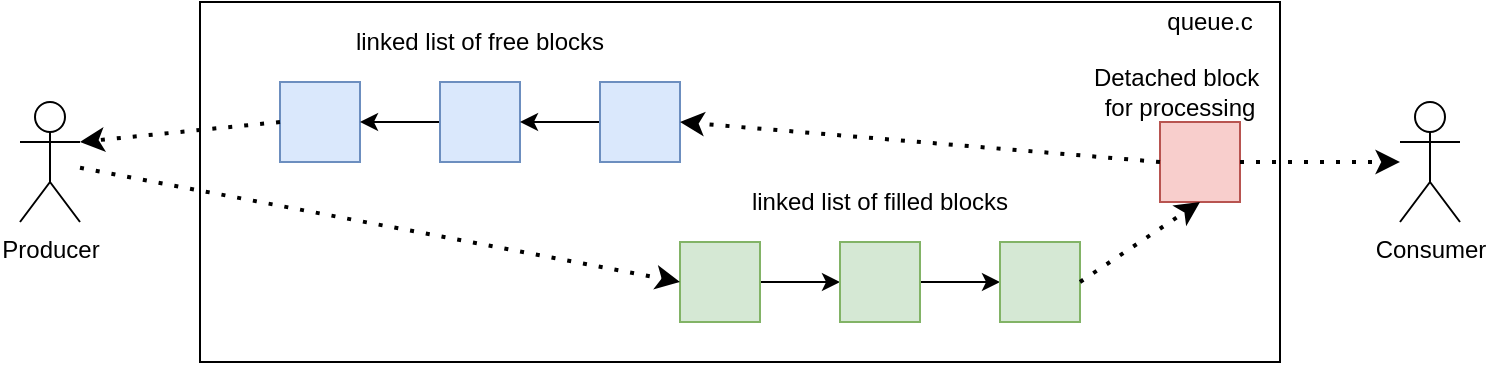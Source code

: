 <mxfile version="14.2.1" type="device"><diagram id="z7JCPNJoiY2V5C_MjJDs" name="Page-1"><mxGraphModel dx="946" dy="592" grid="1" gridSize="10" guides="1" tooltips="1" connect="1" arrows="1" fold="1" page="1" pageScale="1" pageWidth="827" pageHeight="1169" math="0" shadow="0"><root><mxCell id="0"/><mxCell id="1" parent="0"/><mxCell id="fcnBB30naDjbjXOuUTTH-12" value="" style="rounded=0;whiteSpace=wrap;html=1;" vertex="1" parent="1"><mxGeometry x="160" y="80" width="540" height="180" as="geometry"/></mxCell><mxCell id="fcnBB30naDjbjXOuUTTH-1" value="" style="rounded=0;whiteSpace=wrap;html=1;fillColor=#dae8fc;strokeColor=#6c8ebf;" vertex="1" parent="1"><mxGeometry x="200" y="120" width="40" height="40" as="geometry"/></mxCell><mxCell id="fcnBB30naDjbjXOuUTTH-3" style="edgeStyle=orthogonalEdgeStyle;rounded=0;orthogonalLoop=1;jettySize=auto;html=1;entryX=1;entryY=0.5;entryDx=0;entryDy=0;" edge="1" parent="1" source="fcnBB30naDjbjXOuUTTH-2" target="fcnBB30naDjbjXOuUTTH-1"><mxGeometry relative="1" as="geometry"/></mxCell><mxCell id="fcnBB30naDjbjXOuUTTH-2" value="" style="rounded=0;whiteSpace=wrap;html=1;fillColor=#dae8fc;strokeColor=#6c8ebf;" vertex="1" parent="1"><mxGeometry x="280" y="120" width="40" height="40" as="geometry"/></mxCell><mxCell id="fcnBB30naDjbjXOuUTTH-5" style="edgeStyle=orthogonalEdgeStyle;rounded=0;orthogonalLoop=1;jettySize=auto;html=1;entryX=1;entryY=0.5;entryDx=0;entryDy=0;" edge="1" parent="1" source="fcnBB30naDjbjXOuUTTH-4" target="fcnBB30naDjbjXOuUTTH-2"><mxGeometry relative="1" as="geometry"/></mxCell><mxCell id="fcnBB30naDjbjXOuUTTH-4" value="" style="rounded=0;whiteSpace=wrap;html=1;fillColor=#dae8fc;strokeColor=#6c8ebf;" vertex="1" parent="1"><mxGeometry x="360" y="120" width="40" height="40" as="geometry"/></mxCell><mxCell id="fcnBB30naDjbjXOuUTTH-10" style="edgeStyle=orthogonalEdgeStyle;rounded=0;orthogonalLoop=1;jettySize=auto;html=1;entryX=0;entryY=0.5;entryDx=0;entryDy=0;" edge="1" parent="1" source="fcnBB30naDjbjXOuUTTH-6" target="fcnBB30naDjbjXOuUTTH-7"><mxGeometry relative="1" as="geometry"/></mxCell><mxCell id="fcnBB30naDjbjXOuUTTH-6" value="" style="rounded=0;whiteSpace=wrap;html=1;fillColor=#d5e8d4;strokeColor=#82b366;" vertex="1" parent="1"><mxGeometry x="400" y="200" width="40" height="40" as="geometry"/></mxCell><mxCell id="fcnBB30naDjbjXOuUTTH-11" style="edgeStyle=orthogonalEdgeStyle;rounded=0;orthogonalLoop=1;jettySize=auto;html=1;entryX=0;entryY=0.5;entryDx=0;entryDy=0;" edge="1" parent="1" source="fcnBB30naDjbjXOuUTTH-7" target="fcnBB30naDjbjXOuUTTH-8"><mxGeometry relative="1" as="geometry"/></mxCell><mxCell id="fcnBB30naDjbjXOuUTTH-7" value="" style="rounded=0;whiteSpace=wrap;html=1;fillColor=#d5e8d4;strokeColor=#82b366;" vertex="1" parent="1"><mxGeometry x="480" y="200" width="40" height="40" as="geometry"/></mxCell><mxCell id="fcnBB30naDjbjXOuUTTH-8" value="" style="rounded=0;whiteSpace=wrap;html=1;fillColor=#d5e8d4;strokeColor=#82b366;" vertex="1" parent="1"><mxGeometry x="560" y="200" width="40" height="40" as="geometry"/></mxCell><mxCell id="fcnBB30naDjbjXOuUTTH-9" value="" style="rounded=0;whiteSpace=wrap;html=1;fillColor=#f8cecc;strokeColor=#b85450;" vertex="1" parent="1"><mxGeometry x="640" y="140" width="40" height="40" as="geometry"/></mxCell><mxCell id="fcnBB30naDjbjXOuUTTH-13" value="queue.c" style="text;html=1;strokeColor=none;fillColor=none;align=center;verticalAlign=middle;whiteSpace=wrap;rounded=0;" vertex="1" parent="1"><mxGeometry x="630" y="80" width="70" height="20" as="geometry"/></mxCell><mxCell id="fcnBB30naDjbjXOuUTTH-14" value="linked list of free blocks" style="text;html=1;strokeColor=none;fillColor=none;align=center;verticalAlign=middle;whiteSpace=wrap;rounded=0;" vertex="1" parent="1"><mxGeometry x="200" y="90" width="200" height="20" as="geometry"/></mxCell><mxCell id="fcnBB30naDjbjXOuUTTH-15" value="linked list of filled blocks" style="text;html=1;strokeColor=none;fillColor=none;align=center;verticalAlign=middle;whiteSpace=wrap;rounded=0;" vertex="1" parent="1"><mxGeometry x="400" y="170" width="200" height="20" as="geometry"/></mxCell><mxCell id="fcnBB30naDjbjXOuUTTH-16" value="Detached block&amp;nbsp;&lt;br&gt;for processing" style="text;html=1;strokeColor=none;fillColor=none;align=center;verticalAlign=middle;whiteSpace=wrap;rounded=0;" vertex="1" parent="1"><mxGeometry x="600" y="110" width="100" height="30" as="geometry"/></mxCell><mxCell id="fcnBB30naDjbjXOuUTTH-17" value="Producer" style="shape=umlActor;verticalLabelPosition=bottom;verticalAlign=top;html=1;outlineConnect=0;" vertex="1" parent="1"><mxGeometry x="70" y="130" width="30" height="60" as="geometry"/></mxCell><mxCell id="fcnBB30naDjbjXOuUTTH-18" value="" style="endArrow=classic;dashed=1;html=1;dashPattern=1 3;strokeWidth=2;exitX=0;exitY=0.5;exitDx=0;exitDy=0;entryX=1;entryY=0.333;entryDx=0;entryDy=0;entryPerimeter=0;startArrow=none;startFill=0;endFill=1;" edge="1" parent="1" source="fcnBB30naDjbjXOuUTTH-1" target="fcnBB30naDjbjXOuUTTH-17"><mxGeometry width="50" height="50" relative="1" as="geometry"><mxPoint x="170" y="370" as="sourcePoint"/><mxPoint x="220" y="320" as="targetPoint"/></mxGeometry></mxCell><mxCell id="fcnBB30naDjbjXOuUTTH-19" value="" style="endArrow=classic;dashed=1;html=1;dashPattern=1 3;strokeWidth=2;entryX=0;entryY=0.5;entryDx=0;entryDy=0;startArrow=none;startFill=0;endFill=1;" edge="1" parent="1" source="fcnBB30naDjbjXOuUTTH-17" target="fcnBB30naDjbjXOuUTTH-6"><mxGeometry width="50" height="50" relative="1" as="geometry"><mxPoint x="230" y="380" as="sourcePoint"/><mxPoint x="80" y="390" as="targetPoint"/></mxGeometry></mxCell><mxCell id="fcnBB30naDjbjXOuUTTH-20" value="Consumer" style="shape=umlActor;verticalLabelPosition=bottom;verticalAlign=top;html=1;outlineConnect=0;" vertex="1" parent="1"><mxGeometry x="760" y="130" width="30" height="60" as="geometry"/></mxCell><mxCell id="fcnBB30naDjbjXOuUTTH-21" value="" style="endArrow=classic;dashed=1;html=1;dashPattern=1 3;strokeWidth=2;exitX=1;exitY=0.5;exitDx=0;exitDy=0;startArrow=none;startFill=0;endFill=1;entryX=0.5;entryY=1;entryDx=0;entryDy=0;" edge="1" parent="1" source="fcnBB30naDjbjXOuUTTH-8" target="fcnBB30naDjbjXOuUTTH-9"><mxGeometry width="50" height="50" relative="1" as="geometry"><mxPoint x="760" y="360" as="sourcePoint"/><mxPoint x="610" y="370" as="targetPoint"/></mxGeometry></mxCell><mxCell id="fcnBB30naDjbjXOuUTTH-22" value="" style="endArrow=classic;dashed=1;html=1;dashPattern=1 3;strokeWidth=2;exitX=1;exitY=0.5;exitDx=0;exitDy=0;startArrow=none;startFill=0;endFill=1;" edge="1" parent="1" source="fcnBB30naDjbjXOuUTTH-9" target="fcnBB30naDjbjXOuUTTH-20"><mxGeometry width="50" height="50" relative="1" as="geometry"><mxPoint x="810" y="360" as="sourcePoint"/><mxPoint x="660" y="370" as="targetPoint"/></mxGeometry></mxCell><mxCell id="fcnBB30naDjbjXOuUTTH-23" value="" style="endArrow=classic;dashed=1;html=1;dashPattern=1 3;strokeWidth=2;exitX=0;exitY=0.5;exitDx=0;exitDy=0;entryX=1;entryY=0.5;entryDx=0;entryDy=0;startArrow=none;startFill=0;endFill=1;" edge="1" parent="1" source="fcnBB30naDjbjXOuUTTH-9" target="fcnBB30naDjbjXOuUTTH-4"><mxGeometry width="50" height="50" relative="1" as="geometry"><mxPoint x="230" y="170" as="sourcePoint"/><mxPoint x="80" y="180" as="targetPoint"/></mxGeometry></mxCell></root></mxGraphModel></diagram></mxfile>